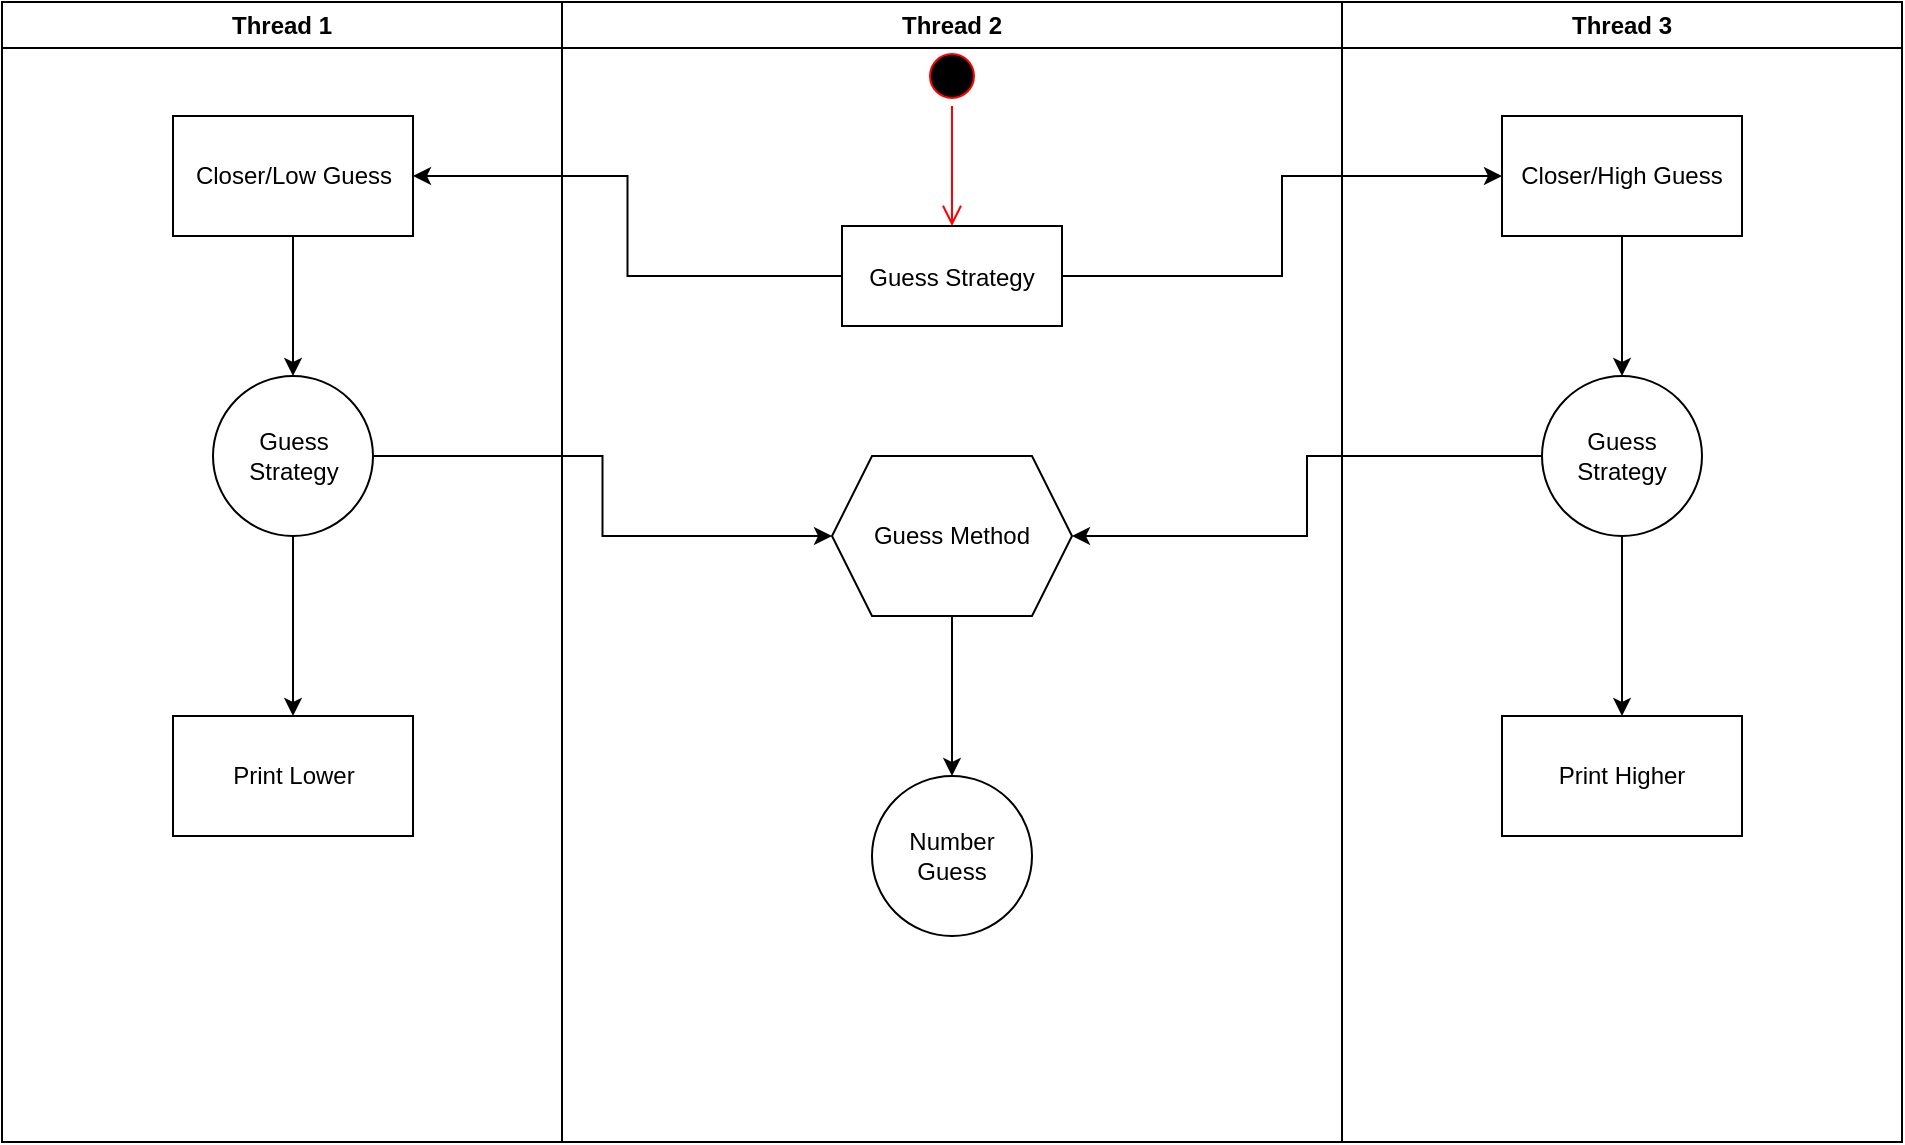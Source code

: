 <mxfile version="24.2.2" type="github">
  <diagram name="Page-1" id="e7e014a7-5840-1c2e-5031-d8a46d1fe8dd">
    <mxGraphModel dx="984" dy="660" grid="1" gridSize="10" guides="1" tooltips="1" connect="1" arrows="1" fold="1" page="1" pageScale="1" pageWidth="1169" pageHeight="826" background="none" math="0" shadow="0">
      <root>
        <mxCell id="0" />
        <mxCell id="1" parent="0" />
        <mxCell id="3" value="Thread 2" style="swimlane;whiteSpace=wrap" parent="1" vertex="1">
          <mxGeometry x="450" y="128" width="390" height="570" as="geometry" />
        </mxCell>
        <mxCell id="13" value="" style="ellipse;shape=startState;fillColor=#000000;strokeColor=#ff0000;" parent="3" vertex="1">
          <mxGeometry x="180" y="22" width="30" height="30" as="geometry" />
        </mxCell>
        <mxCell id="14" value="" style="edgeStyle=elbowEdgeStyle;elbow=horizontal;verticalAlign=bottom;endArrow=open;endSize=8;strokeColor=#FF0000;endFill=1;rounded=0" parent="3" source="13" target="15" edge="1">
          <mxGeometry x="40" y="20" as="geometry">
            <mxPoint x="55" y="90" as="targetPoint" />
          </mxGeometry>
        </mxCell>
        <mxCell id="15" value="Guess Strategy" style="" parent="3" vertex="1">
          <mxGeometry x="140" y="112" width="110" height="50" as="geometry" />
        </mxCell>
        <mxCell id="2" value="Thread 1" style="swimlane;whiteSpace=wrap" parent="3" vertex="1">
          <mxGeometry x="-280" width="280" height="570" as="geometry" />
        </mxCell>
        <mxCell id="42KRZFq9cMdBP3T2XgEV-54" value="" style="edgeStyle=orthogonalEdgeStyle;rounded=0;orthogonalLoop=1;jettySize=auto;html=1;" edge="1" parent="2" source="42KRZFq9cMdBP3T2XgEV-45" target="42KRZFq9cMdBP3T2XgEV-53">
          <mxGeometry relative="1" as="geometry" />
        </mxCell>
        <mxCell id="42KRZFq9cMdBP3T2XgEV-45" value="Closer/Low Guess" style="whiteSpace=wrap;html=1;" vertex="1" parent="2">
          <mxGeometry x="85.5" y="57" width="120" height="60" as="geometry" />
        </mxCell>
        <mxCell id="42KRZFq9cMdBP3T2XgEV-58" value="" style="edgeStyle=orthogonalEdgeStyle;rounded=0;orthogonalLoop=1;jettySize=auto;html=1;" edge="1" parent="2" source="42KRZFq9cMdBP3T2XgEV-53" target="42KRZFq9cMdBP3T2XgEV-57">
          <mxGeometry relative="1" as="geometry" />
        </mxCell>
        <mxCell id="42KRZFq9cMdBP3T2XgEV-53" value="Guess Strategy" style="ellipse;whiteSpace=wrap;html=1;" vertex="1" parent="2">
          <mxGeometry x="105.5" y="187" width="80" height="80" as="geometry" />
        </mxCell>
        <mxCell id="42KRZFq9cMdBP3T2XgEV-57" value="Print Lower" style="whiteSpace=wrap;html=1;" vertex="1" parent="2">
          <mxGeometry x="85.5" y="357" width="120" height="60" as="geometry" />
        </mxCell>
        <mxCell id="42KRZFq9cMdBP3T2XgEV-46" value="" style="edgeStyle=orthogonalEdgeStyle;rounded=0;orthogonalLoop=1;jettySize=auto;html=1;" edge="1" parent="3" source="15" target="42KRZFq9cMdBP3T2XgEV-45">
          <mxGeometry relative="1" as="geometry" />
        </mxCell>
        <mxCell id="42KRZFq9cMdBP3T2XgEV-62" value="" style="edgeStyle=orthogonalEdgeStyle;rounded=0;orthogonalLoop=1;jettySize=auto;html=1;" edge="1" parent="3" source="42KRZFq9cMdBP3T2XgEV-49" target="42KRZFq9cMdBP3T2XgEV-61">
          <mxGeometry relative="1" as="geometry" />
        </mxCell>
        <mxCell id="42KRZFq9cMdBP3T2XgEV-49" value="Guess Method" style="shape=hexagon;perimeter=hexagonPerimeter2;whiteSpace=wrap;html=1;fixedSize=1;" vertex="1" parent="3">
          <mxGeometry x="135" y="227" width="120" height="80" as="geometry" />
        </mxCell>
        <mxCell id="42KRZFq9cMdBP3T2XgEV-55" style="edgeStyle=orthogonalEdgeStyle;rounded=0;orthogonalLoop=1;jettySize=auto;html=1;entryX=0;entryY=0.5;entryDx=0;entryDy=0;" edge="1" parent="3" source="42KRZFq9cMdBP3T2XgEV-53" target="42KRZFq9cMdBP3T2XgEV-49">
          <mxGeometry relative="1" as="geometry" />
        </mxCell>
        <mxCell id="42KRZFq9cMdBP3T2XgEV-61" value="Number Guess" style="ellipse;whiteSpace=wrap;html=1;" vertex="1" parent="3">
          <mxGeometry x="155" y="387" width="80" height="80" as="geometry" />
        </mxCell>
        <mxCell id="4" value="Thread 3" style="swimlane;whiteSpace=wrap" parent="1" vertex="1">
          <mxGeometry x="840" y="128" width="280" height="570" as="geometry" />
        </mxCell>
        <mxCell id="42KRZFq9cMdBP3T2XgEV-48" value="" style="edgeStyle=orthogonalEdgeStyle;rounded=0;orthogonalLoop=1;jettySize=auto;html=1;" edge="1" parent="4" source="42KRZFq9cMdBP3T2XgEV-43" target="42KRZFq9cMdBP3T2XgEV-47">
          <mxGeometry relative="1" as="geometry" />
        </mxCell>
        <mxCell id="42KRZFq9cMdBP3T2XgEV-43" value="Closer/High Guess" style="whiteSpace=wrap;html=1;" vertex="1" parent="4">
          <mxGeometry x="80" y="57" width="120" height="60" as="geometry" />
        </mxCell>
        <mxCell id="42KRZFq9cMdBP3T2XgEV-60" value="" style="edgeStyle=orthogonalEdgeStyle;rounded=0;orthogonalLoop=1;jettySize=auto;html=1;" edge="1" parent="4" source="42KRZFq9cMdBP3T2XgEV-47" target="42KRZFq9cMdBP3T2XgEV-59">
          <mxGeometry relative="1" as="geometry" />
        </mxCell>
        <mxCell id="42KRZFq9cMdBP3T2XgEV-47" value="Guess Strategy" style="ellipse;whiteSpace=wrap;html=1;" vertex="1" parent="4">
          <mxGeometry x="100" y="187" width="80" height="80" as="geometry" />
        </mxCell>
        <mxCell id="42KRZFq9cMdBP3T2XgEV-59" value="Print Higher" style="whiteSpace=wrap;html=1;" vertex="1" parent="4">
          <mxGeometry x="80" y="357" width="120" height="60" as="geometry" />
        </mxCell>
        <mxCell id="42KRZFq9cMdBP3T2XgEV-44" value="" style="edgeStyle=orthogonalEdgeStyle;rounded=0;orthogonalLoop=1;jettySize=auto;html=1;" edge="1" parent="1" source="15" target="42KRZFq9cMdBP3T2XgEV-43">
          <mxGeometry relative="1" as="geometry" />
        </mxCell>
        <mxCell id="42KRZFq9cMdBP3T2XgEV-56" style="edgeStyle=orthogonalEdgeStyle;rounded=0;orthogonalLoop=1;jettySize=auto;html=1;entryX=1;entryY=0.5;entryDx=0;entryDy=0;" edge="1" parent="1" source="42KRZFq9cMdBP3T2XgEV-47" target="42KRZFq9cMdBP3T2XgEV-49">
          <mxGeometry relative="1" as="geometry" />
        </mxCell>
      </root>
    </mxGraphModel>
  </diagram>
</mxfile>
